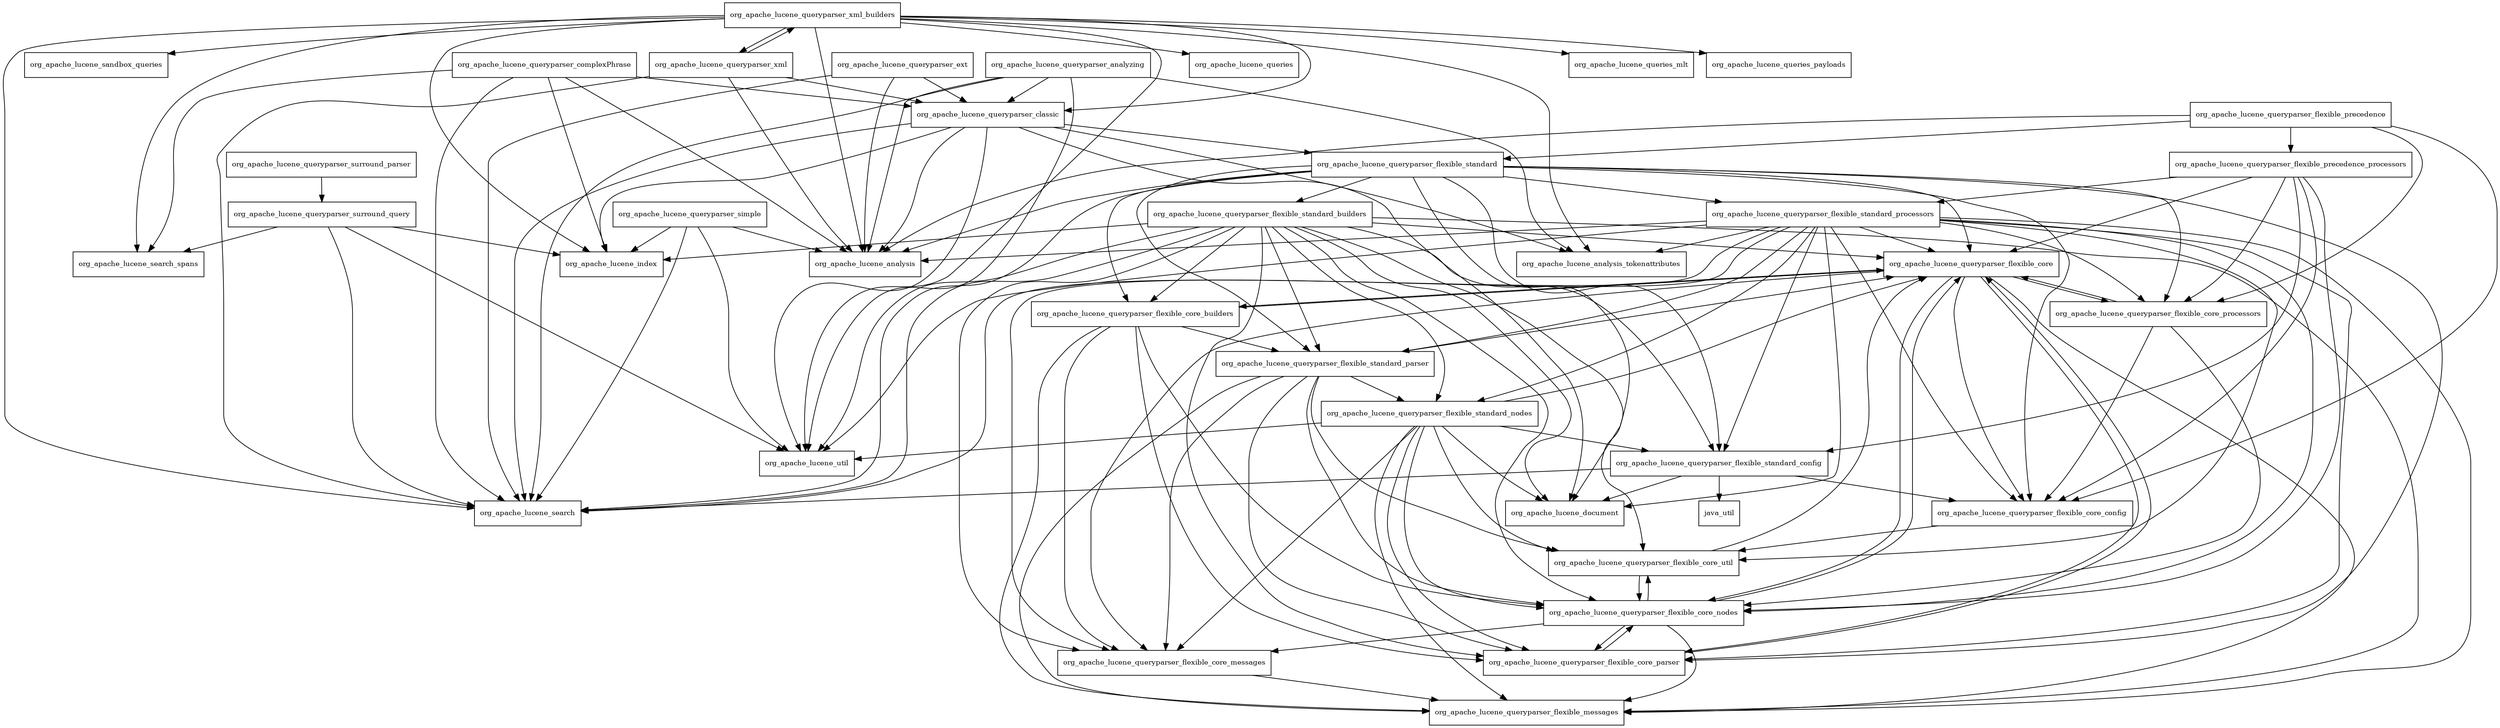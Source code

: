 digraph lucene_queryparser_5_5_5_package_dependencies {
  node [shape = box, fontsize=10.0];
  org_apache_lucene_queryparser_analyzing -> org_apache_lucene_analysis;
  org_apache_lucene_queryparser_analyzing -> org_apache_lucene_analysis_tokenattributes;
  org_apache_lucene_queryparser_analyzing -> org_apache_lucene_queryparser_classic;
  org_apache_lucene_queryparser_analyzing -> org_apache_lucene_search;
  org_apache_lucene_queryparser_analyzing -> org_apache_lucene_util;
  org_apache_lucene_queryparser_classic -> org_apache_lucene_analysis;
  org_apache_lucene_queryparser_classic -> org_apache_lucene_analysis_tokenattributes;
  org_apache_lucene_queryparser_classic -> org_apache_lucene_document;
  org_apache_lucene_queryparser_classic -> org_apache_lucene_index;
  org_apache_lucene_queryparser_classic -> org_apache_lucene_queryparser_flexible_standard;
  org_apache_lucene_queryparser_classic -> org_apache_lucene_search;
  org_apache_lucene_queryparser_classic -> org_apache_lucene_util;
  org_apache_lucene_queryparser_complexPhrase -> org_apache_lucene_analysis;
  org_apache_lucene_queryparser_complexPhrase -> org_apache_lucene_index;
  org_apache_lucene_queryparser_complexPhrase -> org_apache_lucene_queryparser_classic;
  org_apache_lucene_queryparser_complexPhrase -> org_apache_lucene_search;
  org_apache_lucene_queryparser_complexPhrase -> org_apache_lucene_search_spans;
  org_apache_lucene_queryparser_ext -> org_apache_lucene_analysis;
  org_apache_lucene_queryparser_ext -> org_apache_lucene_queryparser_classic;
  org_apache_lucene_queryparser_ext -> org_apache_lucene_search;
  org_apache_lucene_queryparser_flexible_core -> org_apache_lucene_queryparser_flexible_core_builders;
  org_apache_lucene_queryparser_flexible_core -> org_apache_lucene_queryparser_flexible_core_config;
  org_apache_lucene_queryparser_flexible_core -> org_apache_lucene_queryparser_flexible_core_messages;
  org_apache_lucene_queryparser_flexible_core -> org_apache_lucene_queryparser_flexible_core_nodes;
  org_apache_lucene_queryparser_flexible_core -> org_apache_lucene_queryparser_flexible_core_parser;
  org_apache_lucene_queryparser_flexible_core -> org_apache_lucene_queryparser_flexible_core_processors;
  org_apache_lucene_queryparser_flexible_core -> org_apache_lucene_queryparser_flexible_messages;
  org_apache_lucene_queryparser_flexible_core_builders -> org_apache_lucene_queryparser_flexible_core;
  org_apache_lucene_queryparser_flexible_core_builders -> org_apache_lucene_queryparser_flexible_core_messages;
  org_apache_lucene_queryparser_flexible_core_builders -> org_apache_lucene_queryparser_flexible_core_nodes;
  org_apache_lucene_queryparser_flexible_core_builders -> org_apache_lucene_queryparser_flexible_core_parser;
  org_apache_lucene_queryparser_flexible_core_builders -> org_apache_lucene_queryparser_flexible_messages;
  org_apache_lucene_queryparser_flexible_core_builders -> org_apache_lucene_queryparser_flexible_standard_parser;
  org_apache_lucene_queryparser_flexible_core_config -> org_apache_lucene_queryparser_flexible_core_util;
  org_apache_lucene_queryparser_flexible_core_messages -> org_apache_lucene_queryparser_flexible_messages;
  org_apache_lucene_queryparser_flexible_core_nodes -> org_apache_lucene_queryparser_flexible_core;
  org_apache_lucene_queryparser_flexible_core_nodes -> org_apache_lucene_queryparser_flexible_core_messages;
  org_apache_lucene_queryparser_flexible_core_nodes -> org_apache_lucene_queryparser_flexible_core_parser;
  org_apache_lucene_queryparser_flexible_core_nodes -> org_apache_lucene_queryparser_flexible_core_util;
  org_apache_lucene_queryparser_flexible_core_nodes -> org_apache_lucene_queryparser_flexible_messages;
  org_apache_lucene_queryparser_flexible_core_parser -> org_apache_lucene_queryparser_flexible_core;
  org_apache_lucene_queryparser_flexible_core_parser -> org_apache_lucene_queryparser_flexible_core_nodes;
  org_apache_lucene_queryparser_flexible_core_processors -> org_apache_lucene_queryparser_flexible_core;
  org_apache_lucene_queryparser_flexible_core_processors -> org_apache_lucene_queryparser_flexible_core_config;
  org_apache_lucene_queryparser_flexible_core_processors -> org_apache_lucene_queryparser_flexible_core_nodes;
  org_apache_lucene_queryparser_flexible_core_util -> org_apache_lucene_queryparser_flexible_core;
  org_apache_lucene_queryparser_flexible_core_util -> org_apache_lucene_queryparser_flexible_core_nodes;
  org_apache_lucene_queryparser_flexible_precedence -> org_apache_lucene_analysis;
  org_apache_lucene_queryparser_flexible_precedence -> org_apache_lucene_queryparser_flexible_core_config;
  org_apache_lucene_queryparser_flexible_precedence -> org_apache_lucene_queryparser_flexible_core_processors;
  org_apache_lucene_queryparser_flexible_precedence -> org_apache_lucene_queryparser_flexible_precedence_processors;
  org_apache_lucene_queryparser_flexible_precedence -> org_apache_lucene_queryparser_flexible_standard;
  org_apache_lucene_queryparser_flexible_precedence_processors -> org_apache_lucene_queryparser_flexible_core;
  org_apache_lucene_queryparser_flexible_precedence_processors -> org_apache_lucene_queryparser_flexible_core_config;
  org_apache_lucene_queryparser_flexible_precedence_processors -> org_apache_lucene_queryparser_flexible_core_nodes;
  org_apache_lucene_queryparser_flexible_precedence_processors -> org_apache_lucene_queryparser_flexible_core_processors;
  org_apache_lucene_queryparser_flexible_precedence_processors -> org_apache_lucene_queryparser_flexible_standard_config;
  org_apache_lucene_queryparser_flexible_precedence_processors -> org_apache_lucene_queryparser_flexible_standard_processors;
  org_apache_lucene_queryparser_flexible_standard -> org_apache_lucene_analysis;
  org_apache_lucene_queryparser_flexible_standard -> org_apache_lucene_document;
  org_apache_lucene_queryparser_flexible_standard -> org_apache_lucene_queryparser_flexible_core;
  org_apache_lucene_queryparser_flexible_standard -> org_apache_lucene_queryparser_flexible_core_builders;
  org_apache_lucene_queryparser_flexible_standard -> org_apache_lucene_queryparser_flexible_core_config;
  org_apache_lucene_queryparser_flexible_standard -> org_apache_lucene_queryparser_flexible_core_parser;
  org_apache_lucene_queryparser_flexible_standard -> org_apache_lucene_queryparser_flexible_core_processors;
  org_apache_lucene_queryparser_flexible_standard -> org_apache_lucene_queryparser_flexible_standard_builders;
  org_apache_lucene_queryparser_flexible_standard -> org_apache_lucene_queryparser_flexible_standard_config;
  org_apache_lucene_queryparser_flexible_standard -> org_apache_lucene_queryparser_flexible_standard_parser;
  org_apache_lucene_queryparser_flexible_standard -> org_apache_lucene_queryparser_flexible_standard_processors;
  org_apache_lucene_queryparser_flexible_standard -> org_apache_lucene_search;
  org_apache_lucene_queryparser_flexible_standard_builders -> org_apache_lucene_document;
  org_apache_lucene_queryparser_flexible_standard_builders -> org_apache_lucene_index;
  org_apache_lucene_queryparser_flexible_standard_builders -> org_apache_lucene_queryparser_flexible_core;
  org_apache_lucene_queryparser_flexible_standard_builders -> org_apache_lucene_queryparser_flexible_core_builders;
  org_apache_lucene_queryparser_flexible_standard_builders -> org_apache_lucene_queryparser_flexible_core_messages;
  org_apache_lucene_queryparser_flexible_standard_builders -> org_apache_lucene_queryparser_flexible_core_nodes;
  org_apache_lucene_queryparser_flexible_standard_builders -> org_apache_lucene_queryparser_flexible_core_parser;
  org_apache_lucene_queryparser_flexible_standard_builders -> org_apache_lucene_queryparser_flexible_core_util;
  org_apache_lucene_queryparser_flexible_standard_builders -> org_apache_lucene_queryparser_flexible_messages;
  org_apache_lucene_queryparser_flexible_standard_builders -> org_apache_lucene_queryparser_flexible_standard_config;
  org_apache_lucene_queryparser_flexible_standard_builders -> org_apache_lucene_queryparser_flexible_standard_nodes;
  org_apache_lucene_queryparser_flexible_standard_builders -> org_apache_lucene_queryparser_flexible_standard_parser;
  org_apache_lucene_queryparser_flexible_standard_builders -> org_apache_lucene_search;
  org_apache_lucene_queryparser_flexible_standard_builders -> org_apache_lucene_util;
  org_apache_lucene_queryparser_flexible_standard_config -> java_util;
  org_apache_lucene_queryparser_flexible_standard_config -> org_apache_lucene_document;
  org_apache_lucene_queryparser_flexible_standard_config -> org_apache_lucene_queryparser_flexible_core_config;
  org_apache_lucene_queryparser_flexible_standard_config -> org_apache_lucene_search;
  org_apache_lucene_queryparser_flexible_standard_nodes -> org_apache_lucene_document;
  org_apache_lucene_queryparser_flexible_standard_nodes -> org_apache_lucene_queryparser_flexible_core;
  org_apache_lucene_queryparser_flexible_standard_nodes -> org_apache_lucene_queryparser_flexible_core_messages;
  org_apache_lucene_queryparser_flexible_standard_nodes -> org_apache_lucene_queryparser_flexible_core_nodes;
  org_apache_lucene_queryparser_flexible_standard_nodes -> org_apache_lucene_queryparser_flexible_core_parser;
  org_apache_lucene_queryparser_flexible_standard_nodes -> org_apache_lucene_queryparser_flexible_core_util;
  org_apache_lucene_queryparser_flexible_standard_nodes -> org_apache_lucene_queryparser_flexible_messages;
  org_apache_lucene_queryparser_flexible_standard_nodes -> org_apache_lucene_queryparser_flexible_standard_config;
  org_apache_lucene_queryparser_flexible_standard_nodes -> org_apache_lucene_util;
  org_apache_lucene_queryparser_flexible_standard_parser -> org_apache_lucene_queryparser_flexible_core;
  org_apache_lucene_queryparser_flexible_standard_parser -> org_apache_lucene_queryparser_flexible_core_messages;
  org_apache_lucene_queryparser_flexible_standard_parser -> org_apache_lucene_queryparser_flexible_core_nodes;
  org_apache_lucene_queryparser_flexible_standard_parser -> org_apache_lucene_queryparser_flexible_core_parser;
  org_apache_lucene_queryparser_flexible_standard_parser -> org_apache_lucene_queryparser_flexible_core_util;
  org_apache_lucene_queryparser_flexible_standard_parser -> org_apache_lucene_queryparser_flexible_messages;
  org_apache_lucene_queryparser_flexible_standard_parser -> org_apache_lucene_queryparser_flexible_standard_nodes;
  org_apache_lucene_queryparser_flexible_standard_processors -> org_apache_lucene_analysis;
  org_apache_lucene_queryparser_flexible_standard_processors -> org_apache_lucene_analysis_tokenattributes;
  org_apache_lucene_queryparser_flexible_standard_processors -> org_apache_lucene_document;
  org_apache_lucene_queryparser_flexible_standard_processors -> org_apache_lucene_queryparser_flexible_core;
  org_apache_lucene_queryparser_flexible_standard_processors -> org_apache_lucene_queryparser_flexible_core_config;
  org_apache_lucene_queryparser_flexible_standard_processors -> org_apache_lucene_queryparser_flexible_core_messages;
  org_apache_lucene_queryparser_flexible_standard_processors -> org_apache_lucene_queryparser_flexible_core_nodes;
  org_apache_lucene_queryparser_flexible_standard_processors -> org_apache_lucene_queryparser_flexible_core_parser;
  org_apache_lucene_queryparser_flexible_standard_processors -> org_apache_lucene_queryparser_flexible_core_processors;
  org_apache_lucene_queryparser_flexible_standard_processors -> org_apache_lucene_queryparser_flexible_core_util;
  org_apache_lucene_queryparser_flexible_standard_processors -> org_apache_lucene_queryparser_flexible_messages;
  org_apache_lucene_queryparser_flexible_standard_processors -> org_apache_lucene_queryparser_flexible_standard_config;
  org_apache_lucene_queryparser_flexible_standard_processors -> org_apache_lucene_queryparser_flexible_standard_nodes;
  org_apache_lucene_queryparser_flexible_standard_processors -> org_apache_lucene_queryparser_flexible_standard_parser;
  org_apache_lucene_queryparser_flexible_standard_processors -> org_apache_lucene_search;
  org_apache_lucene_queryparser_flexible_standard_processors -> org_apache_lucene_util;
  org_apache_lucene_queryparser_simple -> org_apache_lucene_analysis;
  org_apache_lucene_queryparser_simple -> org_apache_lucene_index;
  org_apache_lucene_queryparser_simple -> org_apache_lucene_search;
  org_apache_lucene_queryparser_simple -> org_apache_lucene_util;
  org_apache_lucene_queryparser_surround_parser -> org_apache_lucene_queryparser_surround_query;
  org_apache_lucene_queryparser_surround_query -> org_apache_lucene_index;
  org_apache_lucene_queryparser_surround_query -> org_apache_lucene_search;
  org_apache_lucene_queryparser_surround_query -> org_apache_lucene_search_spans;
  org_apache_lucene_queryparser_surround_query -> org_apache_lucene_util;
  org_apache_lucene_queryparser_xml -> org_apache_lucene_analysis;
  org_apache_lucene_queryparser_xml -> org_apache_lucene_queryparser_classic;
  org_apache_lucene_queryparser_xml -> org_apache_lucene_queryparser_xml_builders;
  org_apache_lucene_queryparser_xml -> org_apache_lucene_search;
  org_apache_lucene_queryparser_xml_builders -> org_apache_lucene_analysis;
  org_apache_lucene_queryparser_xml_builders -> org_apache_lucene_analysis_tokenattributes;
  org_apache_lucene_queryparser_xml_builders -> org_apache_lucene_index;
  org_apache_lucene_queryparser_xml_builders -> org_apache_lucene_queries;
  org_apache_lucene_queryparser_xml_builders -> org_apache_lucene_queries_mlt;
  org_apache_lucene_queryparser_xml_builders -> org_apache_lucene_queries_payloads;
  org_apache_lucene_queryparser_xml_builders -> org_apache_lucene_queryparser_classic;
  org_apache_lucene_queryparser_xml_builders -> org_apache_lucene_queryparser_xml;
  org_apache_lucene_queryparser_xml_builders -> org_apache_lucene_sandbox_queries;
  org_apache_lucene_queryparser_xml_builders -> org_apache_lucene_search;
  org_apache_lucene_queryparser_xml_builders -> org_apache_lucene_search_spans;
  org_apache_lucene_queryparser_xml_builders -> org_apache_lucene_util;
}
